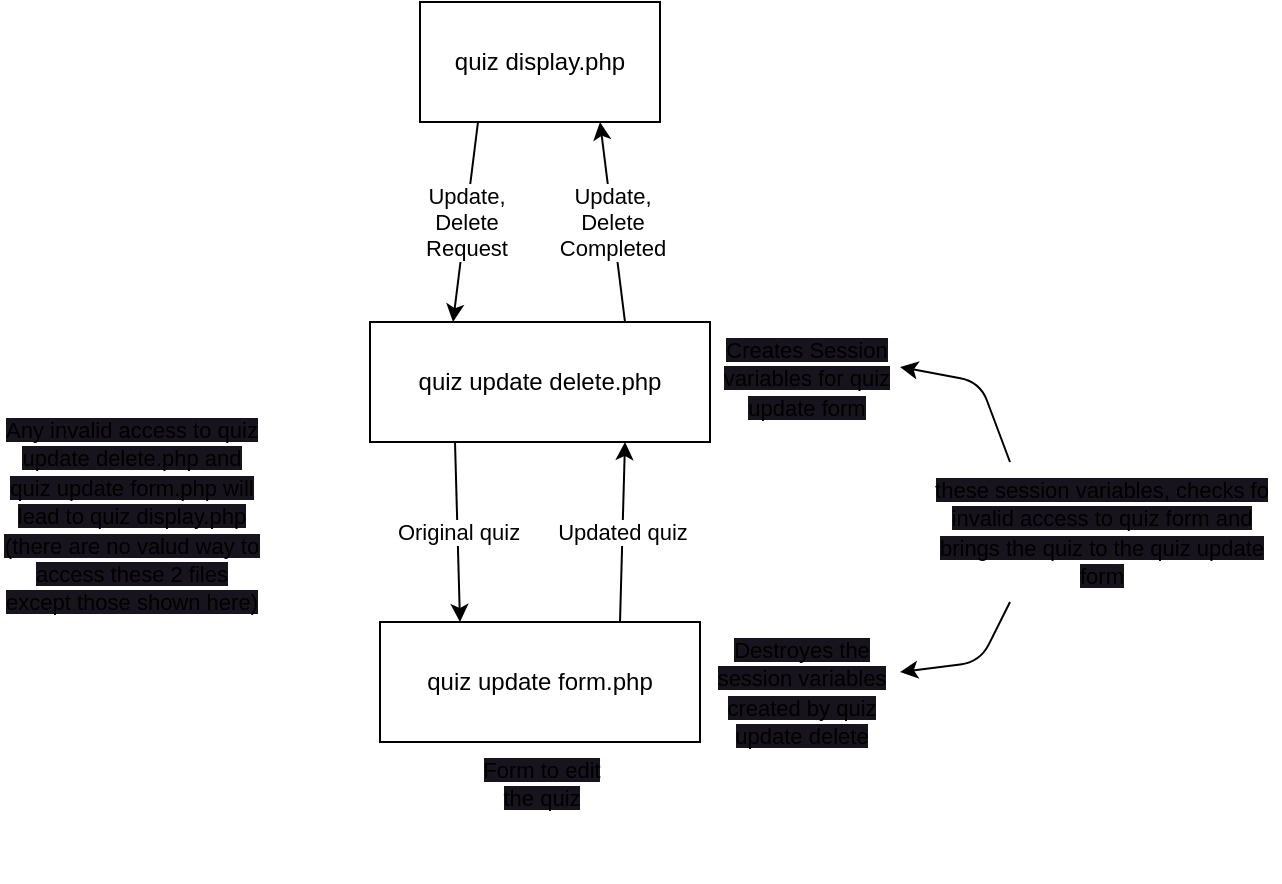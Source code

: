 <mxfile>
    <diagram id="IO2YerHIlbNKaPUgLhUy" name="Page-1">
        <mxGraphModel dx="770" dy="611" grid="1" gridSize="10" guides="1" tooltips="1" connect="1" arrows="1" fold="1" page="1" pageScale="1" pageWidth="850" pageHeight="1100" math="0" shadow="0">
            <root>
                <mxCell id="0"/>
                <mxCell id="1" parent="0"/>
                <mxCell id="8" value="Update,&lt;br&gt;Delete&lt;br&gt;Request" style="edgeStyle=none;html=1;exitX=0.25;exitY=1;exitDx=0;exitDy=0;entryX=0.25;entryY=0;entryDx=0;entryDy=0;" edge="1" parent="1">
                    <mxGeometry relative="1" as="geometry">
                        <mxPoint x="319" y="180" as="sourcePoint"/>
                        <mxPoint x="306.5" y="280" as="targetPoint"/>
                    </mxGeometry>
                </mxCell>
                <mxCell id="2" value="quiz display.php" style="whiteSpace=wrap;html=1;" vertex="1" parent="1">
                    <mxGeometry x="290" y="120" width="120" height="60" as="geometry"/>
                </mxCell>
                <mxCell id="9" value="Update,&lt;br&gt;Delete&lt;br&gt;Completed" style="edgeStyle=none;html=1;exitX=0.75;exitY=0;exitDx=0;exitDy=0;entryX=0.75;entryY=1;entryDx=0;entryDy=0;" edge="1" parent="1" source="5" target="2">
                    <mxGeometry relative="1" as="geometry"/>
                </mxCell>
                <mxCell id="10" value="Original quiz" style="edgeStyle=none;html=1;exitX=0.25;exitY=1;exitDx=0;exitDy=0;entryX=0.25;entryY=0;entryDx=0;entryDy=0;" edge="1" parent="1" source="5" target="6">
                    <mxGeometry relative="1" as="geometry"/>
                </mxCell>
                <mxCell id="5" value="quiz update delete.php" style="whiteSpace=wrap;html=1;" vertex="1" parent="1">
                    <mxGeometry x="265" y="280" width="170" height="60" as="geometry"/>
                </mxCell>
                <mxCell id="11" value="Updated quiz" style="edgeStyle=none;html=1;exitX=0.75;exitY=0;exitDx=0;exitDy=0;entryX=0.75;entryY=1;entryDx=0;entryDy=0;" edge="1" parent="1" source="6" target="5">
                    <mxGeometry relative="1" as="geometry"/>
                </mxCell>
                <mxCell id="6" value="quiz update form.php" style="whiteSpace=wrap;html=1;" vertex="1" parent="1">
                    <mxGeometry x="270" y="430" width="160" height="60" as="geometry"/>
                </mxCell>
                <mxCell id="16" value="&lt;div style=&quot;text-align: center;&quot;&gt;&lt;span style=&quot;font-size: 11px; background-color: rgb(24, 20, 29);&quot;&gt;Form to edit the quiz&lt;/span&gt;&lt;/div&gt;" style="text;whiteSpace=wrap;html=1;" vertex="1" parent="1">
                    <mxGeometry x="315" y="490" width="70" height="70" as="geometry"/>
                </mxCell>
                <mxCell id="17" value="&lt;div style=&quot;text-align: center;&quot;&gt;&lt;span style=&quot;font-size: 11px; background-color: rgb(24, 20, 29);&quot;&gt;Creates Session variables for quiz update form&lt;/span&gt;&lt;/div&gt;" style="text;whiteSpace=wrap;html=1;" vertex="1" parent="1">
                    <mxGeometry x="435" y="280" width="95" height="90" as="geometry"/>
                </mxCell>
                <mxCell id="18" value="&lt;div style=&quot;text-align: center;&quot;&gt;&lt;span style=&quot;font-size: 11px; background-color: rgb(24, 20, 29);&quot;&gt;Destroyes the session variables created by quiz update delete&lt;/span&gt;&lt;/div&gt;" style="text;whiteSpace=wrap;html=1;" vertex="1" parent="1">
                    <mxGeometry x="430" y="430" width="100" height="100" as="geometry"/>
                </mxCell>
                <mxCell id="20" style="edgeStyle=none;html=1;exitX=0.25;exitY=0;exitDx=0;exitDy=0;entryX=1;entryY=0.25;entryDx=0;entryDy=0;" edge="1" parent="1" source="19" target="17">
                    <mxGeometry relative="1" as="geometry">
                        <Array as="points">
                            <mxPoint x="570" y="310"/>
                        </Array>
                    </mxGeometry>
                </mxCell>
                <mxCell id="22" style="edgeStyle=none;html=1;exitX=0.25;exitY=1;exitDx=0;exitDy=0;entryX=1;entryY=0.25;entryDx=0;entryDy=0;" edge="1" parent="1" source="19" target="18">
                    <mxGeometry relative="1" as="geometry">
                        <Array as="points">
                            <mxPoint x="570" y="450"/>
                        </Array>
                    </mxGeometry>
                </mxCell>
                <mxCell id="19" value="&lt;div style=&quot;text-align: center;&quot;&gt;&lt;span style=&quot;font-size: 11px; background-color: rgb(24, 20, 29);&quot;&gt;these session variables, checks fo invalid access to quiz form and brings the quiz to the quiz update form&lt;/span&gt;&lt;/div&gt;" style="text;whiteSpace=wrap;html=1;" vertex="1" parent="1">
                    <mxGeometry x="540" y="350" width="180" height="70" as="geometry"/>
                </mxCell>
                <mxCell id="23" value="&lt;div style=&quot;text-align: center;&quot;&gt;&lt;span style=&quot;font-size: 11px; background-color: rgb(24, 20, 29);&quot;&gt;Any invalid access to quiz update delete.php and quiz update form.php will lead to quiz display.php&lt;/span&gt;&lt;/div&gt;&lt;div style=&quot;text-align: center;&quot;&gt;&lt;span style=&quot;font-size: 11px; background-color: rgb(24, 20, 29);&quot;&gt;(there are no valud way to access these 2 files except those shown here)&lt;/span&gt;&lt;/div&gt;" style="text;whiteSpace=wrap;html=1;" vertex="1" parent="1">
                    <mxGeometry x="80" y="320" width="130" height="120" as="geometry"/>
                </mxCell>
            </root>
        </mxGraphModel>
    </diagram>
</mxfile>